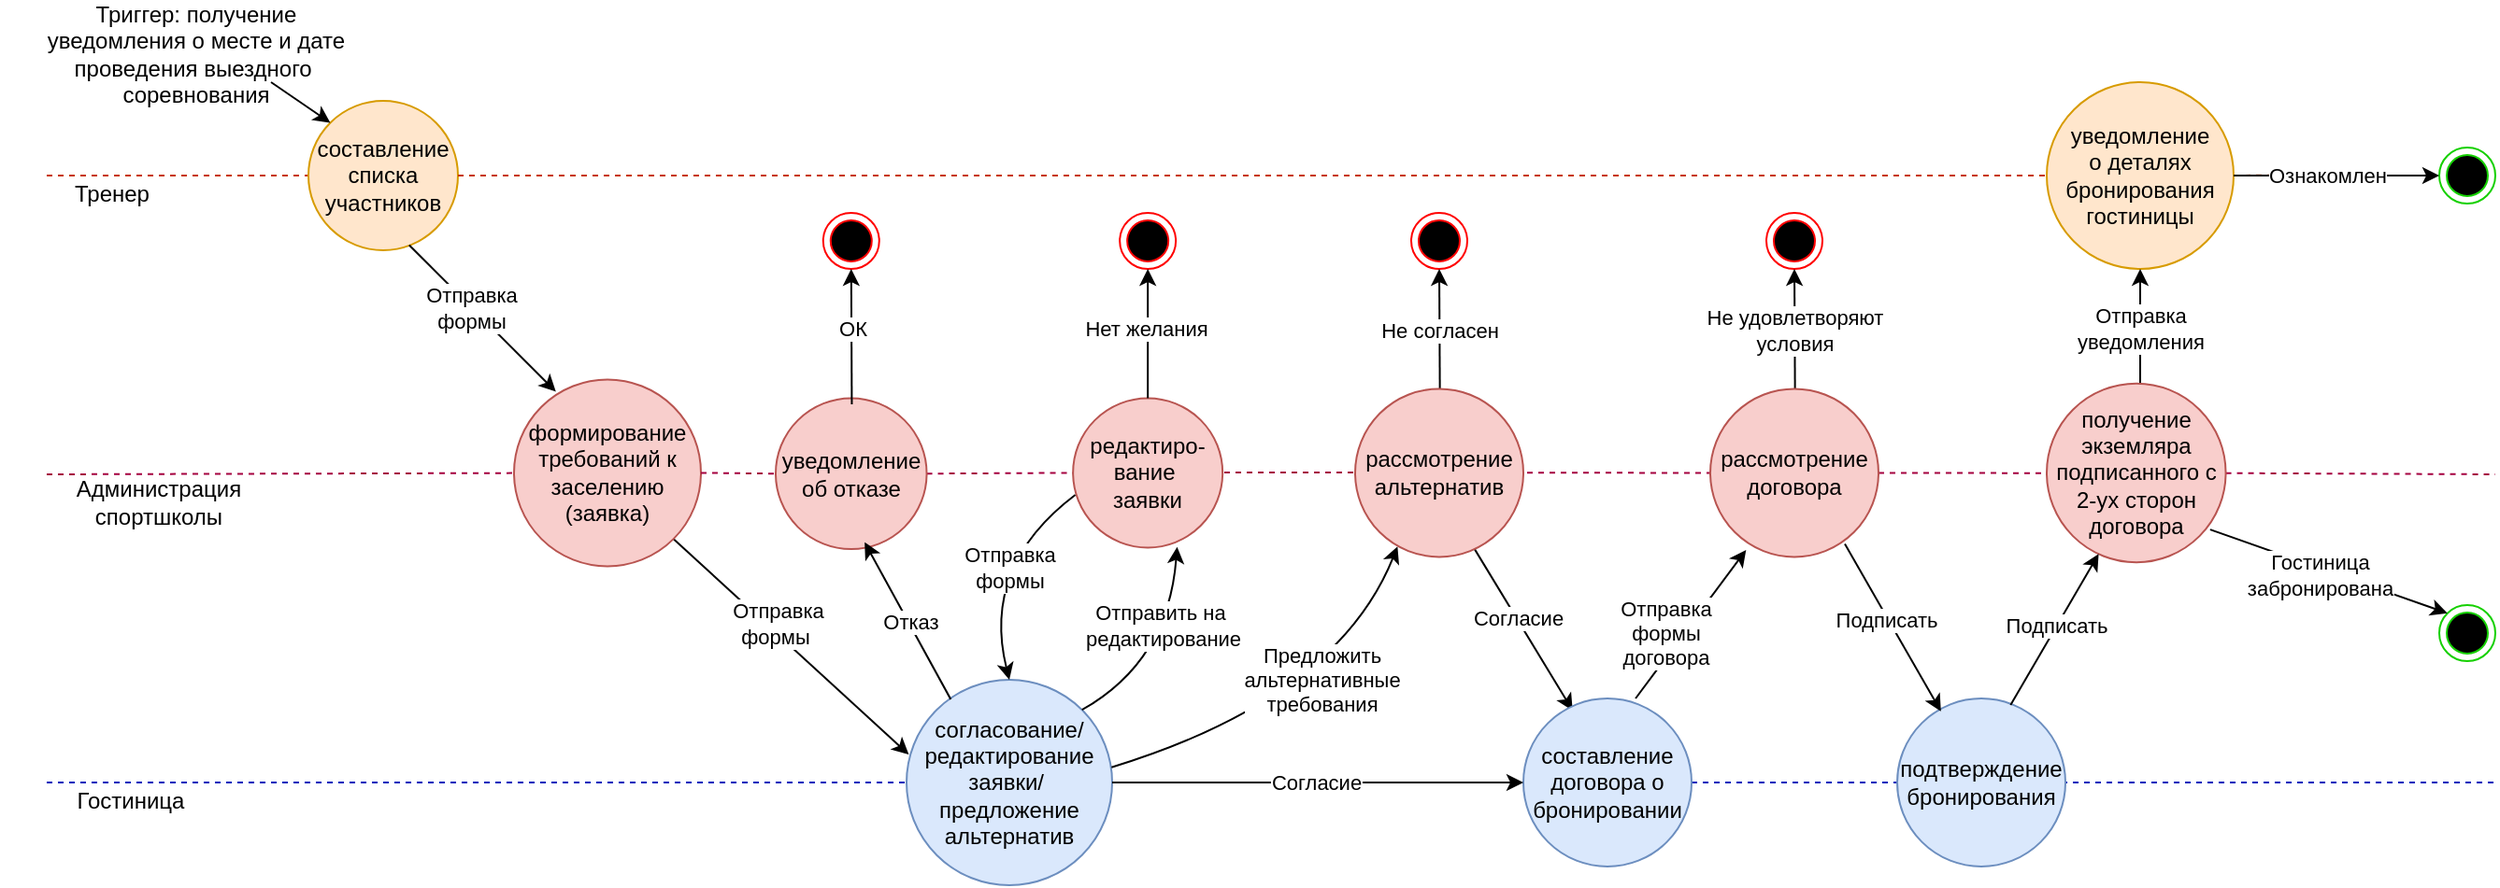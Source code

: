 <mxfile version="26.2.14">
  <diagram name="Страница — 1" id="XZImnc5I4jzhDknwo04v">
    <mxGraphModel dx="602" dy="390" grid="1" gridSize="10" guides="1" tooltips="1" connect="1" arrows="1" fold="1" page="1" pageScale="1" pageWidth="4681" pageHeight="3300" background="#ffffff" math="0" shadow="0">
      <root>
        <mxCell id="0" />
        <mxCell id="1" parent="0" />
        <mxCell id="4TD8X55cjjUpD7jPCMEw-1" value="" style="endArrow=none;dashed=1;html=1;rounded=0;fillColor=#fa6800;strokeColor=#C73500;" parent="1" source="OU55oVlJYmyEjanWNOu9-39" edge="1">
          <mxGeometry width="50" height="50" relative="1" as="geometry">
            <mxPoint x="-70" y="159.67" as="sourcePoint" />
            <mxPoint x="1250" y="159.67" as="targetPoint" />
          </mxGeometry>
        </mxCell>
        <mxCell id="4TD8X55cjjUpD7jPCMEw-4" value="" style="endArrow=none;dashed=1;html=1;rounded=0;fillColor=#d80073;strokeColor=#A50040;" parent="1" source="OU55oVlJYmyEjanWNOu9-31" edge="1">
          <mxGeometry width="50" height="50" relative="1" as="geometry">
            <mxPoint x="40" y="320" as="sourcePoint" />
            <mxPoint x="1350" y="320" as="targetPoint" />
          </mxGeometry>
        </mxCell>
        <mxCell id="4TD8X55cjjUpD7jPCMEw-5" value="" style="endArrow=none;dashed=1;html=1;rounded=0;fillColor=#0050ef;strokeColor=#001DBC;" parent="1" source="OU55oVlJYmyEjanWNOu9-16" edge="1">
          <mxGeometry width="50" height="50" relative="1" as="geometry">
            <mxPoint x="40" y="480" as="sourcePoint" />
            <mxPoint x="1350" y="485" as="targetPoint" />
          </mxGeometry>
        </mxCell>
        <mxCell id="4TD8X55cjjUpD7jPCMEw-6" value="Тренер" style="text;html=1;align=center;verticalAlign=middle;whiteSpace=wrap;rounded=0;" parent="1" vertex="1">
          <mxGeometry x="50" y="160" width="50" height="20" as="geometry" />
        </mxCell>
        <mxCell id="4TD8X55cjjUpD7jPCMEw-7" value="Администрация&lt;div&gt;спортшколы&lt;/div&gt;" style="text;html=1;align=center;verticalAlign=middle;whiteSpace=wrap;rounded=0;" parent="1" vertex="1">
          <mxGeometry x="70" y="320" width="60" height="30" as="geometry" />
        </mxCell>
        <mxCell id="4TD8X55cjjUpD7jPCMEw-8" value="Гостиница" style="text;html=1;align=center;verticalAlign=middle;whiteSpace=wrap;rounded=0;" parent="1" vertex="1">
          <mxGeometry x="50" y="480" width="70" height="30" as="geometry" />
        </mxCell>
        <mxCell id="4TD8X55cjjUpD7jPCMEw-10" value="" style="endArrow=none;dashed=1;html=1;rounded=0;fillColor=#fa6800;strokeColor=#C73500;" parent="1" target="4TD8X55cjjUpD7jPCMEw-9" edge="1">
          <mxGeometry width="50" height="50" relative="1" as="geometry">
            <mxPoint x="40" y="160" as="sourcePoint" />
            <mxPoint x="960" y="160" as="targetPoint" />
          </mxGeometry>
        </mxCell>
        <mxCell id="4TD8X55cjjUpD7jPCMEw-9" value="составление списка участников" style="ellipse;whiteSpace=wrap;html=1;aspect=fixed;fillColor=#ffe6cc;strokeColor=#d79b00;" parent="1" vertex="1">
          <mxGeometry x="180" y="120" width="80" height="80" as="geometry" />
        </mxCell>
        <mxCell id="4TD8X55cjjUpD7jPCMEw-11" value="" style="endArrow=classic;html=1;rounded=0;entryX=0;entryY=0;entryDx=0;entryDy=0;" parent="1" target="4TD8X55cjjUpD7jPCMEw-9" edge="1">
          <mxGeometry width="50" height="50" relative="1" as="geometry">
            <mxPoint x="160" y="110" as="sourcePoint" />
            <mxPoint x="230" y="50" as="targetPoint" />
          </mxGeometry>
        </mxCell>
        <mxCell id="4TD8X55cjjUpD7jPCMEw-12" value="Триггер: получение&lt;div&gt;уведомления о месте и дате&lt;/div&gt;&lt;div&gt;проведения выездного&amp;nbsp;&lt;/div&gt;&lt;div&gt;соревнования&lt;/div&gt;" style="text;html=1;align=center;verticalAlign=middle;whiteSpace=wrap;rounded=0;" parent="1" vertex="1">
          <mxGeometry x="15" y="80" width="210" height="30" as="geometry" />
        </mxCell>
        <mxCell id="4TD8X55cjjUpD7jPCMEw-14" value="" style="endArrow=classic;html=1;rounded=0;entryX=0.224;entryY=0.065;entryDx=0;entryDy=0;entryPerimeter=0;exitX=0.674;exitY=0.966;exitDx=0;exitDy=0;exitPerimeter=0;" parent="1" source="4TD8X55cjjUpD7jPCMEw-9" target="4TD8X55cjjUpD7jPCMEw-13" edge="1">
          <mxGeometry width="50" height="50" relative="1" as="geometry">
            <mxPoint x="270" y="200" as="sourcePoint" />
            <mxPoint x="550" y="350" as="targetPoint" />
          </mxGeometry>
        </mxCell>
        <mxCell id="4TD8X55cjjUpD7jPCMEw-15" value="Отправка&lt;div&gt;формы&lt;/div&gt;" style="edgeLabel;html=1;align=center;verticalAlign=middle;resizable=0;points=[];" parent="4TD8X55cjjUpD7jPCMEw-14" vertex="1" connectable="0">
          <mxGeometry x="-0.154" relative="1" as="geometry">
            <mxPoint as="offset" />
          </mxGeometry>
        </mxCell>
        <mxCell id="4TD8X55cjjUpD7jPCMEw-17" value="" style="endArrow=classic;html=1;rounded=0;exitX=1;exitY=1;exitDx=0;exitDy=0;entryX=0.011;entryY=0.364;entryDx=0;entryDy=0;entryPerimeter=0;" parent="1" source="4TD8X55cjjUpD7jPCMEw-13" target="4TD8X55cjjUpD7jPCMEw-16" edge="1">
          <mxGeometry width="50" height="50" relative="1" as="geometry">
            <mxPoint x="440" y="390" as="sourcePoint" />
            <mxPoint x="500" y="450" as="targetPoint" />
          </mxGeometry>
        </mxCell>
        <mxCell id="4TD8X55cjjUpD7jPCMEw-18" value="Отправка&lt;div&gt;формы&amp;nbsp;&lt;/div&gt;" style="edgeLabel;html=1;align=center;verticalAlign=middle;resizable=0;points=[];" parent="4TD8X55cjjUpD7jPCMEw-17" vertex="1" connectable="0">
          <mxGeometry x="-0.112" relative="1" as="geometry">
            <mxPoint x="-1" y="-6" as="offset" />
          </mxGeometry>
        </mxCell>
        <mxCell id="4TD8X55cjjUpD7jPCMEw-21" value="" style="endArrow=none;dashed=1;html=1;rounded=0;fillColor=#d80073;strokeColor=#A50040;" parent="1" source="4TD8X55cjjUpD7jPCMEw-32" target="4TD8X55cjjUpD7jPCMEw-19" edge="1">
          <mxGeometry width="50" height="50" relative="1" as="geometry">
            <mxPoint x="130" y="320" as="sourcePoint" />
            <mxPoint x="1170" y="320" as="targetPoint" />
          </mxGeometry>
        </mxCell>
        <mxCell id="4TD8X55cjjUpD7jPCMEw-19" value="редактиро-&lt;div&gt;вание&amp;nbsp;&lt;/div&gt;&lt;div&gt;заявки&lt;/div&gt;" style="ellipse;whiteSpace=wrap;html=1;aspect=fixed;fillColor=#f8cecc;strokeColor=#b85450;" parent="1" vertex="1">
          <mxGeometry x="589.08" y="279.22" width="80" height="80" as="geometry" />
        </mxCell>
        <mxCell id="4TD8X55cjjUpD7jPCMEw-22" value="" style="endArrow=none;dashed=1;html=1;rounded=0;fillColor=#d80073;strokeColor=#A50040;" parent="1" target="4TD8X55cjjUpD7jPCMEw-13" edge="1">
          <mxGeometry width="50" height="50" relative="1" as="geometry">
            <mxPoint x="40" y="320" as="sourcePoint" />
            <mxPoint x="560" y="320" as="targetPoint" />
          </mxGeometry>
        </mxCell>
        <mxCell id="4TD8X55cjjUpD7jPCMEw-13" value="формирование&lt;div&gt;требований к&lt;/div&gt;&lt;div&gt;заселению (заявка)&lt;/div&gt;" style="ellipse;whiteSpace=wrap;html=1;aspect=fixed;fillColor=#f8cecc;strokeColor=#b85450;" parent="1" vertex="1">
          <mxGeometry x="290" y="269.22" width="100" height="100" as="geometry" />
        </mxCell>
        <mxCell id="4TD8X55cjjUpD7jPCMEw-23" value="" style="endArrow=none;dashed=1;html=1;rounded=0;fillColor=#0050ef;strokeColor=#001DBC;" parent="1" target="4TD8X55cjjUpD7jPCMEw-16" edge="1">
          <mxGeometry width="50" height="50" relative="1" as="geometry">
            <mxPoint x="40" y="485" as="sourcePoint" />
            <mxPoint x="1080" y="480" as="targetPoint" />
          </mxGeometry>
        </mxCell>
        <mxCell id="4TD8X55cjjUpD7jPCMEw-16" value="согласование/редактирование&lt;div&gt;заявки/&amp;nbsp;&lt;/div&gt;&lt;div&gt;предложение&lt;/div&gt;&lt;div&gt;альтернатив&lt;/div&gt;" style="ellipse;whiteSpace=wrap;html=1;aspect=fixed;fillColor=#dae8fc;strokeColor=#6c8ebf;" parent="1" vertex="1">
          <mxGeometry x="500" y="430" width="110" height="110" as="geometry" />
        </mxCell>
        <mxCell id="4TD8X55cjjUpD7jPCMEw-24" value="" style="endArrow=classic;html=1;rounded=0;entryX=0.696;entryY=0.995;entryDx=0;entryDy=0;exitX=1;exitY=0;exitDx=0;exitDy=0;curved=1;entryPerimeter=0;" parent="1" source="4TD8X55cjjUpD7jPCMEw-16" target="4TD8X55cjjUpD7jPCMEw-19" edge="1">
          <mxGeometry width="50" height="50" relative="1" as="geometry">
            <mxPoint x="502.22" y="460.79" as="sourcePoint" />
            <mxPoint x="559.08" y="339.22" as="targetPoint" />
            <Array as="points">
              <mxPoint x="640" y="420" />
            </Array>
          </mxGeometry>
        </mxCell>
        <mxCell id="4TD8X55cjjUpD7jPCMEw-26" value="Отправить на&amp;nbsp;&lt;div&gt;&lt;span style=&quot;background-color: light-dark(#ffffff, var(--ge-dark-color, #121212)); color: light-dark(rgb(0, 0, 0), rgb(255, 255, 255));&quot;&gt;редактирование&lt;/span&gt;&lt;/div&gt;" style="edgeLabel;html=1;align=center;verticalAlign=middle;resizable=0;points=[];" parent="4TD8X55cjjUpD7jPCMEw-24" vertex="1" connectable="0">
          <mxGeometry x="0.113" y="1" relative="1" as="geometry">
            <mxPoint x="-3" y="-9" as="offset" />
          </mxGeometry>
        </mxCell>
        <mxCell id="4TD8X55cjjUpD7jPCMEw-27" value="" style="ellipse;html=1;shape=endState;fillColor=#000000;strokeColor=#ff0000;" parent="1" vertex="1">
          <mxGeometry x="614.08" y="180" width="30" height="30" as="geometry" />
        </mxCell>
        <mxCell id="4TD8X55cjjUpD7jPCMEw-28" value="" style="endArrow=classic;html=1;rounded=0;entryX=0.5;entryY=1;entryDx=0;entryDy=0;exitX=0.5;exitY=0;exitDx=0;exitDy=0;" parent="1" source="4TD8X55cjjUpD7jPCMEw-19" target="4TD8X55cjjUpD7jPCMEw-27" edge="1">
          <mxGeometry width="50" height="50" relative="1" as="geometry">
            <mxPoint x="539.08" y="319.22" as="sourcePoint" />
            <mxPoint x="589.08" y="269.22" as="targetPoint" />
          </mxGeometry>
        </mxCell>
        <mxCell id="OU55oVlJYmyEjanWNOu9-14" value="Нет желания" style="edgeLabel;html=1;align=center;verticalAlign=middle;resizable=0;points=[];" parent="4TD8X55cjjUpD7jPCMEw-28" vertex="1" connectable="0">
          <mxGeometry x="0.077" y="1" relative="1" as="geometry">
            <mxPoint as="offset" />
          </mxGeometry>
        </mxCell>
        <mxCell id="4TD8X55cjjUpD7jPCMEw-30" value="" style="endArrow=classic;html=1;rounded=0;exitX=0.015;exitY=0.647;exitDx=0;exitDy=0;exitPerimeter=0;entryX=0.5;entryY=0;entryDx=0;entryDy=0;curved=1;" parent="1" source="4TD8X55cjjUpD7jPCMEw-19" target="4TD8X55cjjUpD7jPCMEw-16" edge="1">
          <mxGeometry width="50" height="50" relative="1" as="geometry">
            <mxPoint x="479.08" y="399.22" as="sourcePoint" />
            <mxPoint x="480.0" y="436.15" as="targetPoint" />
            <Array as="points">
              <mxPoint x="540" y="369" />
            </Array>
          </mxGeometry>
        </mxCell>
        <mxCell id="4TD8X55cjjUpD7jPCMEw-31" value="Отправка&lt;div&gt;формы&lt;/div&gt;" style="edgeLabel;html=1;align=center;verticalAlign=middle;resizable=0;points=[];" parent="4TD8X55cjjUpD7jPCMEw-30" vertex="1" connectable="0">
          <mxGeometry x="-0.197" y="7" relative="1" as="geometry">
            <mxPoint x="1" y="3" as="offset" />
          </mxGeometry>
        </mxCell>
        <mxCell id="4TD8X55cjjUpD7jPCMEw-33" value="" style="endArrow=none;dashed=1;html=1;rounded=0;fillColor=#d80073;strokeColor=#A50040;" parent="1" source="4TD8X55cjjUpD7jPCMEw-13" target="4TD8X55cjjUpD7jPCMEw-32" edge="1">
          <mxGeometry width="50" height="50" relative="1" as="geometry">
            <mxPoint x="470" y="320" as="sourcePoint" />
            <mxPoint x="694" y="320" as="targetPoint" />
          </mxGeometry>
        </mxCell>
        <mxCell id="4TD8X55cjjUpD7jPCMEw-32" value="уведомление&lt;div&gt;об отказе&lt;/div&gt;" style="ellipse;whiteSpace=wrap;html=1;aspect=fixed;fillColor=#f8cecc;strokeColor=#b85450;" parent="1" vertex="1">
          <mxGeometry x="430" y="279.22" width="80.78" height="80.78" as="geometry" />
        </mxCell>
        <mxCell id="OU55oVlJYmyEjanWNOu9-1" value="" style="endArrow=classic;html=1;rounded=0;exitX=0.215;exitY=0.095;exitDx=0;exitDy=0;entryX=0.589;entryY=0.955;entryDx=0;entryDy=0;entryPerimeter=0;exitPerimeter=0;" parent="1" source="4TD8X55cjjUpD7jPCMEw-16" target="4TD8X55cjjUpD7jPCMEw-32" edge="1">
          <mxGeometry width="50" height="50" relative="1" as="geometry">
            <mxPoint x="477.5" y="427.5" as="sourcePoint" />
            <mxPoint x="612.5" y="397.5" as="targetPoint" />
          </mxGeometry>
        </mxCell>
        <mxCell id="OU55oVlJYmyEjanWNOu9-2" value="Отказ" style="edgeLabel;html=1;align=center;verticalAlign=middle;resizable=0;points=[];" parent="OU55oVlJYmyEjanWNOu9-1" vertex="1" connectable="0">
          <mxGeometry x="-0.022" y="-1" relative="1" as="geometry">
            <mxPoint as="offset" />
          </mxGeometry>
        </mxCell>
        <mxCell id="OU55oVlJYmyEjanWNOu9-3" value="" style="ellipse;html=1;shape=endState;fillColor=#000000;strokeColor=#ff0000;" parent="1" vertex="1">
          <mxGeometry x="455.39" y="180" width="30" height="30" as="geometry" />
        </mxCell>
        <mxCell id="OU55oVlJYmyEjanWNOu9-4" value="" style="endArrow=classic;html=1;rounded=0;entryX=0.5;entryY=1;entryDx=0;entryDy=0;exitX=0.5;exitY=0;exitDx=0;exitDy=0;" parent="1" target="OU55oVlJYmyEjanWNOu9-3" edge="1">
          <mxGeometry width="50" height="50" relative="1" as="geometry">
            <mxPoint x="470.72" y="282.5" as="sourcePoint" />
            <mxPoint x="430.39" y="272.5" as="targetPoint" />
          </mxGeometry>
        </mxCell>
        <mxCell id="OU55oVlJYmyEjanWNOu9-15" value="ОК" style="edgeLabel;html=1;align=center;verticalAlign=middle;resizable=0;points=[];" parent="OU55oVlJYmyEjanWNOu9-4" vertex="1" connectable="0">
          <mxGeometry x="0.12" y="1" relative="1" as="geometry">
            <mxPoint x="1" as="offset" />
          </mxGeometry>
        </mxCell>
        <mxCell id="OU55oVlJYmyEjanWNOu9-7" value="" style="endArrow=classic;html=1;rounded=0;exitX=0.997;exitY=0.426;exitDx=0;exitDy=0;exitPerimeter=0;entryX=0.252;entryY=0.938;entryDx=0;entryDy=0;entryPerimeter=0;curved=1;" parent="1" source="4TD8X55cjjUpD7jPCMEw-16" target="OU55oVlJYmyEjanWNOu9-6" edge="1">
          <mxGeometry width="50" height="50" relative="1" as="geometry">
            <mxPoint x="720" y="380" as="sourcePoint" />
            <mxPoint x="770" y="330" as="targetPoint" />
            <Array as="points">
              <mxPoint x="730" y="440" />
            </Array>
          </mxGeometry>
        </mxCell>
        <mxCell id="OU55oVlJYmyEjanWNOu9-17" value="Предложить&lt;div&gt;альтернативные&lt;/div&gt;&lt;div&gt;требования&lt;/div&gt;" style="edgeLabel;html=1;align=center;verticalAlign=middle;resizable=0;points=[];" parent="OU55oVlJYmyEjanWNOu9-7" vertex="1" connectable="0">
          <mxGeometry x="-0.016" y="13" relative="1" as="geometry">
            <mxPoint x="15" y="-4" as="offset" />
          </mxGeometry>
        </mxCell>
        <mxCell id="OU55oVlJYmyEjanWNOu9-10" value="" style="ellipse;html=1;shape=endState;fillColor=#000000;strokeColor=#ff0000;" parent="1" vertex="1">
          <mxGeometry x="770" y="180" width="30" height="30" as="geometry" />
        </mxCell>
        <mxCell id="OU55oVlJYmyEjanWNOu9-11" value="" style="endArrow=classic;html=1;rounded=0;entryX=0.5;entryY=1;entryDx=0;entryDy=0;exitX=0.5;exitY=0;exitDx=0;exitDy=0;" parent="1" target="OU55oVlJYmyEjanWNOu9-10" edge="1">
          <mxGeometry width="50" height="50" relative="1" as="geometry">
            <mxPoint x="785.33" y="274.22" as="sourcePoint" />
            <mxPoint x="745" y="264.22" as="targetPoint" />
          </mxGeometry>
        </mxCell>
        <mxCell id="OU55oVlJYmyEjanWNOu9-13" value="Не согласен" style="edgeLabel;html=1;align=center;verticalAlign=middle;resizable=0;points=[];" parent="OU55oVlJYmyEjanWNOu9-11" vertex="1" connectable="0">
          <mxGeometry x="-0.04" relative="1" as="geometry">
            <mxPoint as="offset" />
          </mxGeometry>
        </mxCell>
        <mxCell id="OU55oVlJYmyEjanWNOu9-18" value="" style="endArrow=classic;html=1;rounded=0;exitX=0.702;exitY=0.94;exitDx=0;exitDy=0;exitPerimeter=0;entryX=0.293;entryY=0.072;entryDx=0;entryDy=0;entryPerimeter=0;" parent="1" source="OU55oVlJYmyEjanWNOu9-6" target="OU55oVlJYmyEjanWNOu9-16" edge="1">
          <mxGeometry width="50" height="50" relative="1" as="geometry">
            <mxPoint x="830" y="390" as="sourcePoint" />
            <mxPoint x="880" y="340" as="targetPoint" />
          </mxGeometry>
        </mxCell>
        <mxCell id="OU55oVlJYmyEjanWNOu9-19" value="Согласие" style="edgeLabel;html=1;align=center;verticalAlign=middle;resizable=0;points=[];" parent="OU55oVlJYmyEjanWNOu9-18" vertex="1" connectable="0">
          <mxGeometry x="-0.135" y="1" relative="1" as="geometry">
            <mxPoint as="offset" />
          </mxGeometry>
        </mxCell>
        <mxCell id="OU55oVlJYmyEjanWNOu9-20" value="" style="endArrow=none;dashed=1;html=1;rounded=0;fillColor=#0050ef;strokeColor=#001DBC;" parent="1" source="4TD8X55cjjUpD7jPCMEw-16" target="OU55oVlJYmyEjanWNOu9-16" edge="1">
          <mxGeometry width="50" height="50" relative="1" as="geometry">
            <mxPoint x="610" y="485" as="sourcePoint" />
            <mxPoint x="1080" y="485" as="targetPoint" />
          </mxGeometry>
        </mxCell>
        <mxCell id="OU55oVlJYmyEjanWNOu9-16" value="составление&lt;div&gt;договора о&lt;/div&gt;&lt;div&gt;бронировании&lt;/div&gt;" style="ellipse;whiteSpace=wrap;html=1;aspect=fixed;fillColor=#dae8fc;strokeColor=#6c8ebf;" parent="1" vertex="1">
          <mxGeometry x="830" y="440" width="90" height="90" as="geometry" />
        </mxCell>
        <mxCell id="OU55oVlJYmyEjanWNOu9-22" value="" style="endArrow=none;dashed=1;html=1;rounded=0;fillColor=#d80073;strokeColor=#A50040;" parent="1" source="OU55oVlJYmyEjanWNOu9-21" edge="1">
          <mxGeometry width="50" height="50" relative="1" as="geometry">
            <mxPoint x="670" y="319" as="sourcePoint" />
            <mxPoint x="970.92" y="318.72" as="targetPoint" />
          </mxGeometry>
        </mxCell>
        <mxCell id="OU55oVlJYmyEjanWNOu9-23" value="" style="endArrow=classic;html=1;rounded=0;exitX=0.667;exitY=0;exitDx=0;exitDy=0;exitPerimeter=0;entryX=0.213;entryY=0.958;entryDx=0;entryDy=0;entryPerimeter=0;" parent="1" source="OU55oVlJYmyEjanWNOu9-16" target="OU55oVlJYmyEjanWNOu9-21" edge="1">
          <mxGeometry width="50" height="50" relative="1" as="geometry">
            <mxPoint x="890" y="430" as="sourcePoint" />
            <mxPoint x="940" y="380" as="targetPoint" />
          </mxGeometry>
        </mxCell>
        <mxCell id="OU55oVlJYmyEjanWNOu9-24" value="Отправка&lt;div&gt;формы&lt;/div&gt;&lt;div&gt;договора&lt;/div&gt;" style="edgeLabel;html=1;align=center;verticalAlign=middle;resizable=0;points=[];" parent="OU55oVlJYmyEjanWNOu9-23" vertex="1" connectable="0">
          <mxGeometry x="-0.101" relative="1" as="geometry">
            <mxPoint x="-11" as="offset" />
          </mxGeometry>
        </mxCell>
        <mxCell id="OU55oVlJYmyEjanWNOu9-25" value="" style="ellipse;html=1;shape=endState;fillColor=#000000;strokeColor=#ff0000;" parent="1" vertex="1">
          <mxGeometry x="960" y="180" width="30" height="30" as="geometry" />
        </mxCell>
        <mxCell id="OU55oVlJYmyEjanWNOu9-26" value="" style="endArrow=classic;html=1;rounded=0;entryX=0.5;entryY=1;entryDx=0;entryDy=0;exitX=0.5;exitY=0;exitDx=0;exitDy=0;" parent="1" target="OU55oVlJYmyEjanWNOu9-25" edge="1">
          <mxGeometry width="50" height="50" relative="1" as="geometry">
            <mxPoint x="975.33" y="274.22" as="sourcePoint" />
            <mxPoint x="935" y="264.22" as="targetPoint" />
          </mxGeometry>
        </mxCell>
        <mxCell id="OU55oVlJYmyEjanWNOu9-27" value="Не удовлетворяют&lt;div&gt;условия&lt;/div&gt;" style="edgeLabel;html=1;align=center;verticalAlign=middle;resizable=0;points=[];" parent="OU55oVlJYmyEjanWNOu9-26" vertex="1" connectable="0">
          <mxGeometry x="-0.04" relative="1" as="geometry">
            <mxPoint as="offset" />
          </mxGeometry>
        </mxCell>
        <mxCell id="OU55oVlJYmyEjanWNOu9-28" value="подтверждение&lt;div&gt;бронирования&lt;/div&gt;" style="ellipse;whiteSpace=wrap;html=1;aspect=fixed;fillColor=#dae8fc;strokeColor=#6c8ebf;" parent="1" vertex="1">
          <mxGeometry x="1030" y="440" width="90" height="90" as="geometry" />
        </mxCell>
        <mxCell id="OU55oVlJYmyEjanWNOu9-29" value="" style="endArrow=classic;html=1;rounded=0;exitX=0.8;exitY=0.923;exitDx=0;exitDy=0;exitPerimeter=0;entryX=0.26;entryY=0.077;entryDx=0;entryDy=0;entryPerimeter=0;" parent="1" source="OU55oVlJYmyEjanWNOu9-21" target="OU55oVlJYmyEjanWNOu9-28" edge="1">
          <mxGeometry width="50" height="50" relative="1" as="geometry">
            <mxPoint x="1020" y="390" as="sourcePoint" />
            <mxPoint x="1070" y="440" as="targetPoint" />
          </mxGeometry>
        </mxCell>
        <mxCell id="OU55oVlJYmyEjanWNOu9-30" value="Подписать" style="edgeLabel;html=1;align=center;verticalAlign=middle;resizable=0;points=[];" parent="OU55oVlJYmyEjanWNOu9-29" vertex="1" connectable="0">
          <mxGeometry x="-0.123" y="-1" relative="1" as="geometry">
            <mxPoint as="offset" />
          </mxGeometry>
        </mxCell>
        <mxCell id="OU55oVlJYmyEjanWNOu9-32" value="" style="endArrow=none;dashed=1;html=1;rounded=0;fillColor=#d80073;strokeColor=#A50040;" parent="1" source="OU55oVlJYmyEjanWNOu9-21" target="OU55oVlJYmyEjanWNOu9-31" edge="1">
          <mxGeometry width="50" height="50" relative="1" as="geometry">
            <mxPoint x="1040" y="319" as="sourcePoint" />
            <mxPoint x="1400" y="320" as="targetPoint" />
          </mxGeometry>
        </mxCell>
        <mxCell id="OU55oVlJYmyEjanWNOu9-31" value="получение&lt;div&gt;экземляра подписанного с 2-ух сторон договора&lt;/div&gt;" style="ellipse;whiteSpace=wrap;html=1;aspect=fixed;fillColor=#f8cecc;strokeColor=#b85450;" parent="1" vertex="1">
          <mxGeometry x="1110" y="271.33" width="95.78" height="95.78" as="geometry" />
        </mxCell>
        <mxCell id="OU55oVlJYmyEjanWNOu9-33" value="" style="endArrow=classic;html=1;rounded=0;exitX=0.674;exitY=0.039;exitDx=0;exitDy=0;exitPerimeter=0;entryX=0.29;entryY=0.953;entryDx=0;entryDy=0;entryPerimeter=0;" parent="1" source="OU55oVlJYmyEjanWNOu9-28" target="OU55oVlJYmyEjanWNOu9-31" edge="1">
          <mxGeometry width="50" height="50" relative="1" as="geometry">
            <mxPoint x="1050" y="390" as="sourcePoint" />
            <mxPoint x="1100" y="340" as="targetPoint" />
          </mxGeometry>
        </mxCell>
        <mxCell id="OU55oVlJYmyEjanWNOu9-34" value="Подписать" style="edgeLabel;html=1;align=center;verticalAlign=middle;resizable=0;points=[];" parent="OU55oVlJYmyEjanWNOu9-33" vertex="1" connectable="0">
          <mxGeometry x="0.045" y="1" relative="1" as="geometry">
            <mxPoint as="offset" />
          </mxGeometry>
        </mxCell>
        <mxCell id="OU55oVlJYmyEjanWNOu9-35" value="" style="endArrow=none;dashed=1;html=1;rounded=0;fillColor=#d80073;strokeColor=#A50040;" parent="1" target="OU55oVlJYmyEjanWNOu9-21" edge="1">
          <mxGeometry width="50" height="50" relative="1" as="geometry">
            <mxPoint x="670" y="319" as="sourcePoint" />
            <mxPoint x="970.92" y="318.72" as="targetPoint" />
          </mxGeometry>
        </mxCell>
        <mxCell id="OU55oVlJYmyEjanWNOu9-21" value="рассмотрение&lt;div&gt;договора&lt;/div&gt;" style="ellipse;whiteSpace=wrap;html=1;aspect=fixed;fillColor=#f8cecc;strokeColor=#b85450;" parent="1" vertex="1">
          <mxGeometry x="930" y="274.22" width="90" height="90" as="geometry" />
        </mxCell>
        <mxCell id="OU55oVlJYmyEjanWNOu9-6" value="рассмотрение&lt;div&gt;альтернатив&lt;/div&gt;" style="ellipse;whiteSpace=wrap;html=1;aspect=fixed;fillColor=#f8cecc;strokeColor=#b85450;" parent="1" vertex="1">
          <mxGeometry x="740" y="274.22" width="90" height="90" as="geometry" />
        </mxCell>
        <mxCell id="OU55oVlJYmyEjanWNOu9-36" value="" style="ellipse;html=1;shape=endState;fillColor=#000000;strokeColor=light-dark(#15D000,#FF9090);" parent="1" vertex="1">
          <mxGeometry x="1320" y="390" width="30" height="30" as="geometry" />
        </mxCell>
        <mxCell id="OU55oVlJYmyEjanWNOu9-37" value="" style="endArrow=classic;html=1;rounded=0;exitX=0.913;exitY=0.817;exitDx=0;exitDy=0;entryX=0;entryY=0;entryDx=0;entryDy=0;exitPerimeter=0;" parent="1" source="OU55oVlJYmyEjanWNOu9-31" target="OU55oVlJYmyEjanWNOu9-36" edge="1">
          <mxGeometry width="50" height="50" relative="1" as="geometry">
            <mxPoint x="1030" y="390" as="sourcePoint" />
            <mxPoint x="1080" y="340" as="targetPoint" />
          </mxGeometry>
        </mxCell>
        <mxCell id="OU55oVlJYmyEjanWNOu9-38" value="Гостиница&lt;div&gt;забронирована&lt;/div&gt;" style="edgeLabel;html=1;align=center;verticalAlign=middle;resizable=0;points=[];" parent="OU55oVlJYmyEjanWNOu9-37" vertex="1" connectable="0">
          <mxGeometry x="-0.187" y="-1" relative="1" as="geometry">
            <mxPoint x="7" y="5" as="offset" />
          </mxGeometry>
        </mxCell>
        <mxCell id="OU55oVlJYmyEjanWNOu9-40" value="" style="endArrow=none;dashed=1;html=1;rounded=0;fillColor=#fa6800;strokeColor=#C73500;" parent="1" source="4TD8X55cjjUpD7jPCMEw-9" target="OU55oVlJYmyEjanWNOu9-39" edge="1">
          <mxGeometry width="50" height="50" relative="1" as="geometry">
            <mxPoint x="260" y="160" as="sourcePoint" />
            <mxPoint x="1400" y="160" as="targetPoint" />
          </mxGeometry>
        </mxCell>
        <mxCell id="OU55oVlJYmyEjanWNOu9-39" value="уведомление&lt;div&gt;о деталях бронирования&lt;/div&gt;&lt;div&gt;гостиницы&lt;/div&gt;" style="ellipse;whiteSpace=wrap;html=1;aspect=fixed;fillColor=#ffe6cc;strokeColor=#d79b00;" parent="1" vertex="1">
          <mxGeometry x="1110" y="110" width="100" height="100" as="geometry" />
        </mxCell>
        <mxCell id="OU55oVlJYmyEjanWNOu9-41" value="" style="endArrow=classic;html=1;rounded=0;entryX=0.5;entryY=1;entryDx=0;entryDy=0;" parent="1" target="OU55oVlJYmyEjanWNOu9-39" edge="1">
          <mxGeometry width="50" height="50" relative="1" as="geometry">
            <mxPoint x="1160" y="271" as="sourcePoint" />
            <mxPoint x="1090" y="240" as="targetPoint" />
          </mxGeometry>
        </mxCell>
        <mxCell id="OU55oVlJYmyEjanWNOu9-42" value="Отправка&lt;div&gt;уведомления&lt;/div&gt;" style="edgeLabel;html=1;align=center;verticalAlign=middle;resizable=0;points=[];" parent="OU55oVlJYmyEjanWNOu9-41" vertex="1" connectable="0">
          <mxGeometry x="-0.025" relative="1" as="geometry">
            <mxPoint as="offset" />
          </mxGeometry>
        </mxCell>
        <mxCell id="OU55oVlJYmyEjanWNOu9-44" value="" style="ellipse;html=1;shape=endState;fillColor=#000000;strokeColor=light-dark(#15D000,#FF9090);" parent="1" vertex="1">
          <mxGeometry x="1320" y="145" width="30" height="30" as="geometry" />
        </mxCell>
        <mxCell id="OU55oVlJYmyEjanWNOu9-45" value="" style="endArrow=classic;html=1;rounded=0;exitX=1;exitY=0.5;exitDx=0;exitDy=0;entryX=0;entryY=0.5;entryDx=0;entryDy=0;" parent="1" source="OU55oVlJYmyEjanWNOu9-39" target="OU55oVlJYmyEjanWNOu9-44" edge="1">
          <mxGeometry width="50" height="50" relative="1" as="geometry">
            <mxPoint x="1120" y="270" as="sourcePoint" />
            <mxPoint x="1290" y="160" as="targetPoint" />
          </mxGeometry>
        </mxCell>
        <mxCell id="OU55oVlJYmyEjanWNOu9-46" value="Ознакомлен" style="edgeLabel;html=1;align=center;verticalAlign=middle;resizable=0;points=[];" parent="OU55oVlJYmyEjanWNOu9-45" vertex="1" connectable="0">
          <mxGeometry x="-0.091" relative="1" as="geometry">
            <mxPoint as="offset" />
          </mxGeometry>
        </mxCell>
        <mxCell id="OU55oVlJYmyEjanWNOu9-48" value="" style="endArrow=classic;html=1;rounded=0;exitX=1;exitY=0.5;exitDx=0;exitDy=0;" parent="1" source="4TD8X55cjjUpD7jPCMEw-16" edge="1">
          <mxGeometry width="50" height="50" relative="1" as="geometry">
            <mxPoint x="700" y="460" as="sourcePoint" />
            <mxPoint x="830" y="485" as="targetPoint" />
          </mxGeometry>
        </mxCell>
        <mxCell id="OU55oVlJYmyEjanWNOu9-49" value="Согласие" style="edgeLabel;html=1;align=center;verticalAlign=middle;resizable=0;points=[];" parent="OU55oVlJYmyEjanWNOu9-48" vertex="1" connectable="0">
          <mxGeometry x="-0.012" relative="1" as="geometry">
            <mxPoint as="offset" />
          </mxGeometry>
        </mxCell>
      </root>
    </mxGraphModel>
  </diagram>
</mxfile>
